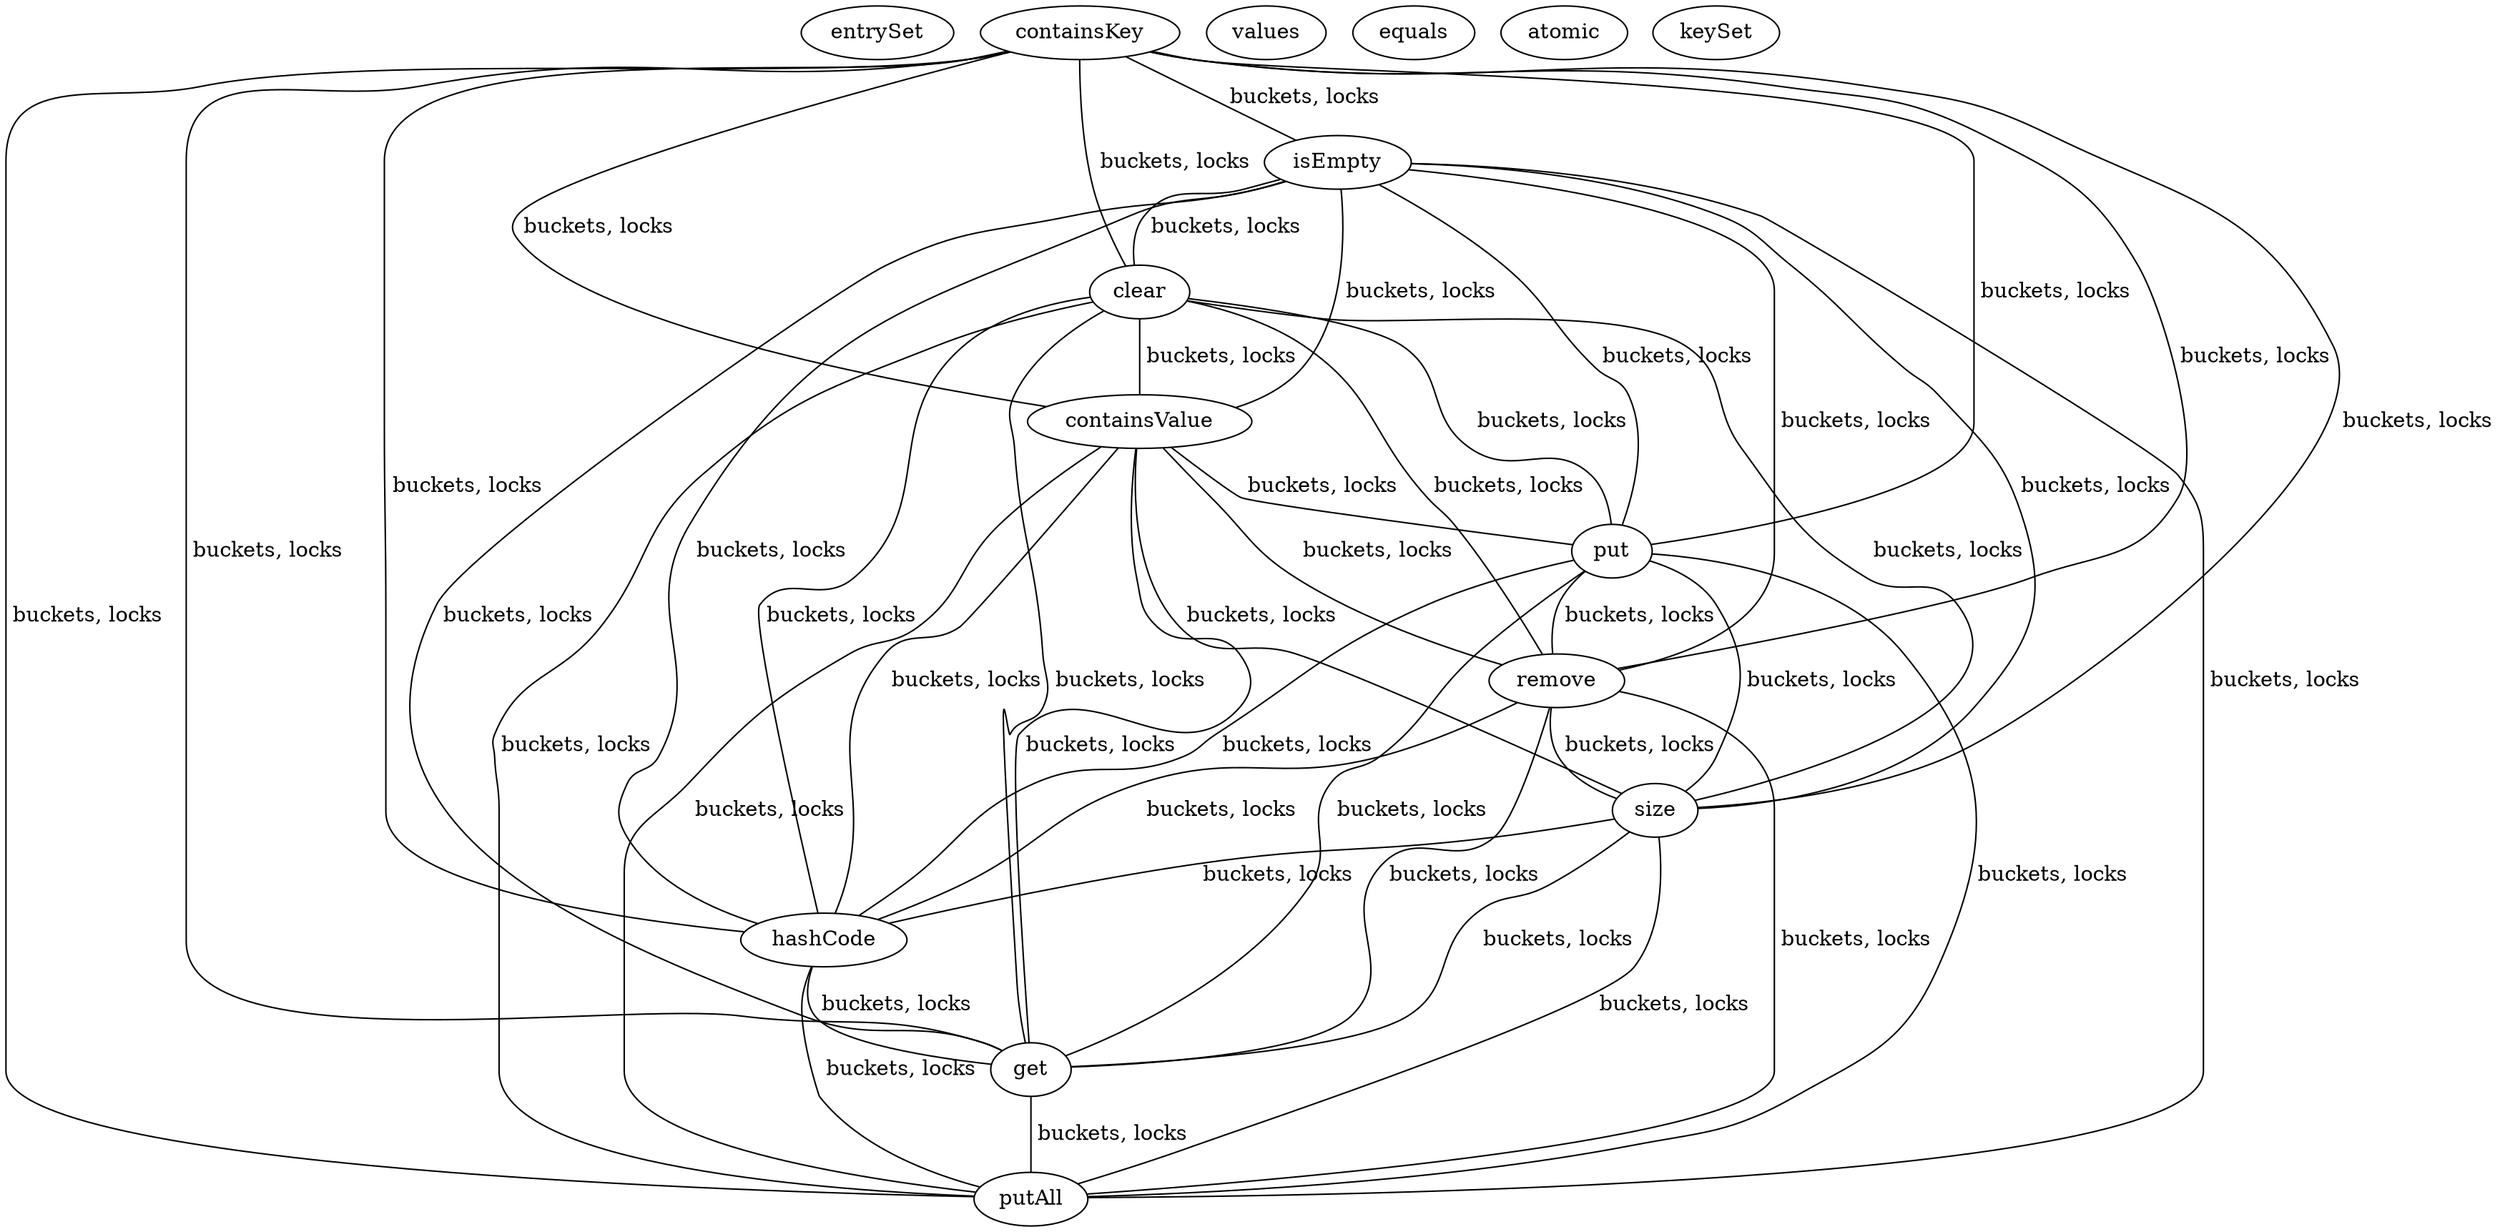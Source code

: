 digraph G {
entrySet;
containsKey;
values;
isEmpty;
clear;
containsValue;
put;
remove;
size;
hashCode;
get;
putAll;
equals;
atomic;
keySet;
size -> hashCode [label=" buckets, locks", dir=none];
size -> get [label=" buckets, locks", dir=none];
size -> putAll [label=" buckets, locks", dir=none];
containsKey -> size [label=" buckets, locks", dir=none];
containsKey -> hashCode [label=" buckets, locks", dir=none];
containsKey -> get [label=" buckets, locks", dir=none];
containsKey -> putAll [label=" buckets, locks", dir=none];
containsKey -> isEmpty [label=" buckets, locks", dir=none];
containsKey -> clear [label=" buckets, locks", dir=none];
containsKey -> containsValue [label=" buckets, locks", dir=none];
containsKey -> put [label=" buckets, locks", dir=none];
containsKey -> remove [label=" buckets, locks", dir=none];
hashCode -> get [label=" buckets, locks", dir=none];
hashCode -> putAll [label=" buckets, locks", dir=none];
get -> putAll [label=" buckets, locks", dir=none];
isEmpty -> size [label=" buckets, locks", dir=none];
isEmpty -> hashCode [label=" buckets, locks", dir=none];
isEmpty -> get [label=" buckets, locks", dir=none];
isEmpty -> putAll [label=" buckets, locks", dir=none];
isEmpty -> clear [label=" buckets, locks", dir=none];
isEmpty -> containsValue [label=" buckets, locks", dir=none];
isEmpty -> put [label=" buckets, locks", dir=none];
isEmpty -> remove [label=" buckets, locks", dir=none];
clear -> size [label=" buckets, locks", dir=none];
clear -> hashCode [label=" buckets, locks", dir=none];
clear -> get [label=" buckets, locks", dir=none];
clear -> putAll [label=" buckets, locks", dir=none];
clear -> containsValue [label=" buckets, locks", dir=none];
clear -> put [label=" buckets, locks", dir=none];
clear -> remove [label=" buckets, locks", dir=none];
containsValue -> size [label=" buckets, locks", dir=none];
containsValue -> hashCode [label=" buckets, locks", dir=none];
containsValue -> get [label=" buckets, locks", dir=none];
containsValue -> putAll [label=" buckets, locks", dir=none];
containsValue -> put [label=" buckets, locks", dir=none];
containsValue -> remove [label=" buckets, locks", dir=none];
put -> size [label=" buckets, locks", dir=none];
put -> hashCode [label=" buckets, locks", dir=none];
put -> get [label=" buckets, locks", dir=none];
put -> putAll [label=" buckets, locks", dir=none];
put -> remove [label=" buckets, locks", dir=none];
remove -> size [label=" buckets, locks", dir=none];
remove -> hashCode [label=" buckets, locks", dir=none];
remove -> get [label=" buckets, locks", dir=none];
remove -> putAll [label=" buckets, locks", dir=none];
}